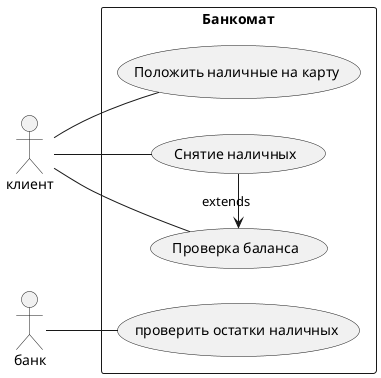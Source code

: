 @startuml
left to right direction
skinparam packageStyle rect
actor клиент
actor банк
rectangle Банкомат {
  клиент-- (Проверка баланса)
  клиент-- (Снятие наличных)
  клиент-- (Положить наличные на карту)
  (Снятие наличных) -> (Проверка баланса) : extends
  банк-- (проверить остатки наличных)
}
@enduml
